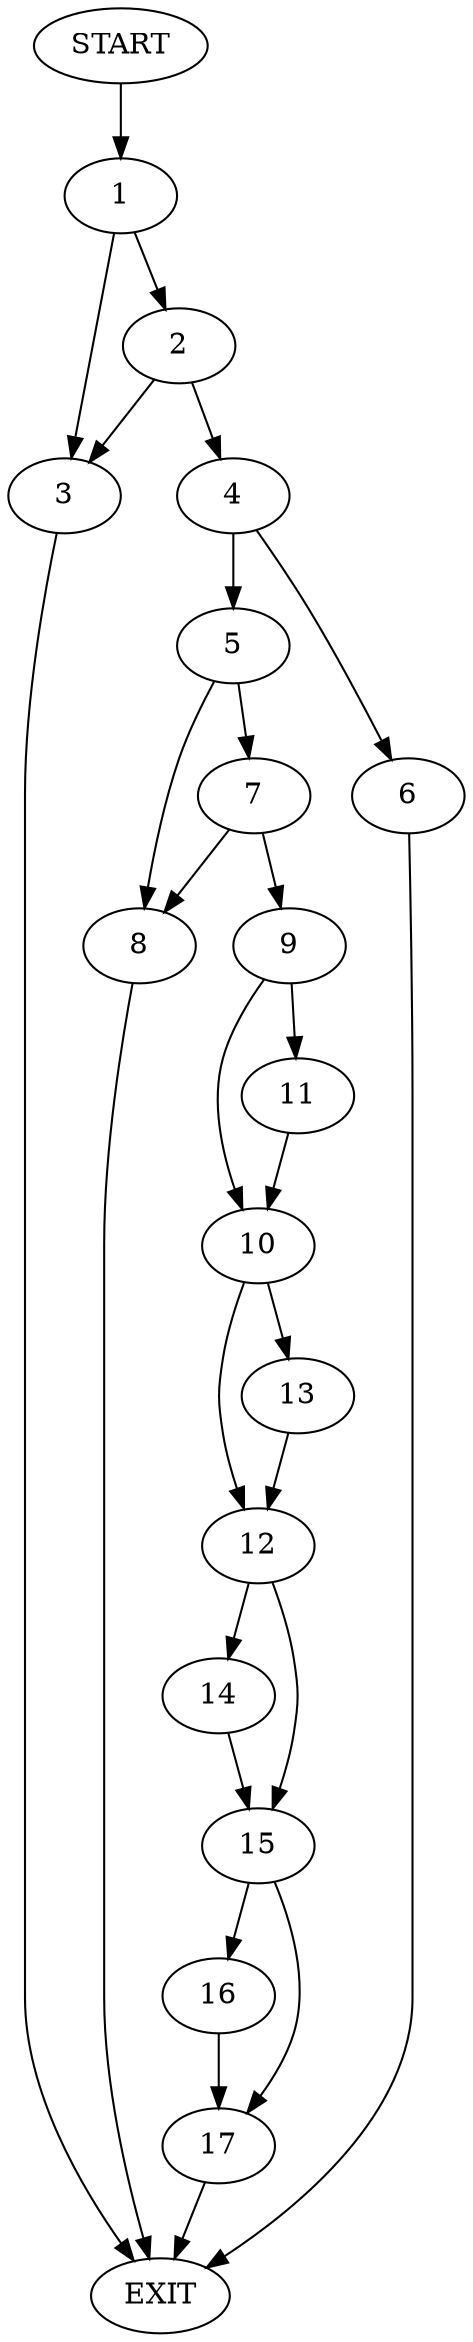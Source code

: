 digraph {
0 [label="START"]
18 [label="EXIT"]
0 -> 1
1 -> 2
1 -> 3
2 -> 3
2 -> 4
3 -> 18
4 -> 5
4 -> 6
5 -> 7
5 -> 8
6 -> 18
8 -> 18
7 -> 8
7 -> 9
9 -> 10
9 -> 11
11 -> 10
10 -> 12
10 -> 13
12 -> 14
12 -> 15
13 -> 12
15 -> 16
15 -> 17
14 -> 15
16 -> 17
17 -> 18
}
